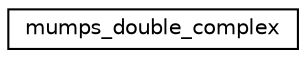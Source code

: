 digraph "Graphical Class Hierarchy"
{
  edge [fontname="Helvetica",fontsize="10",labelfontname="Helvetica",labelfontsize="10"];
  node [fontname="Helvetica",fontsize="10",shape=record];
  rankdir="LR";
  Node1 [label="mumps_double_complex",height=0.2,width=0.4,color="black", fillcolor="white", style="filled",URL="$structmumps__double__complex.html"];
}

